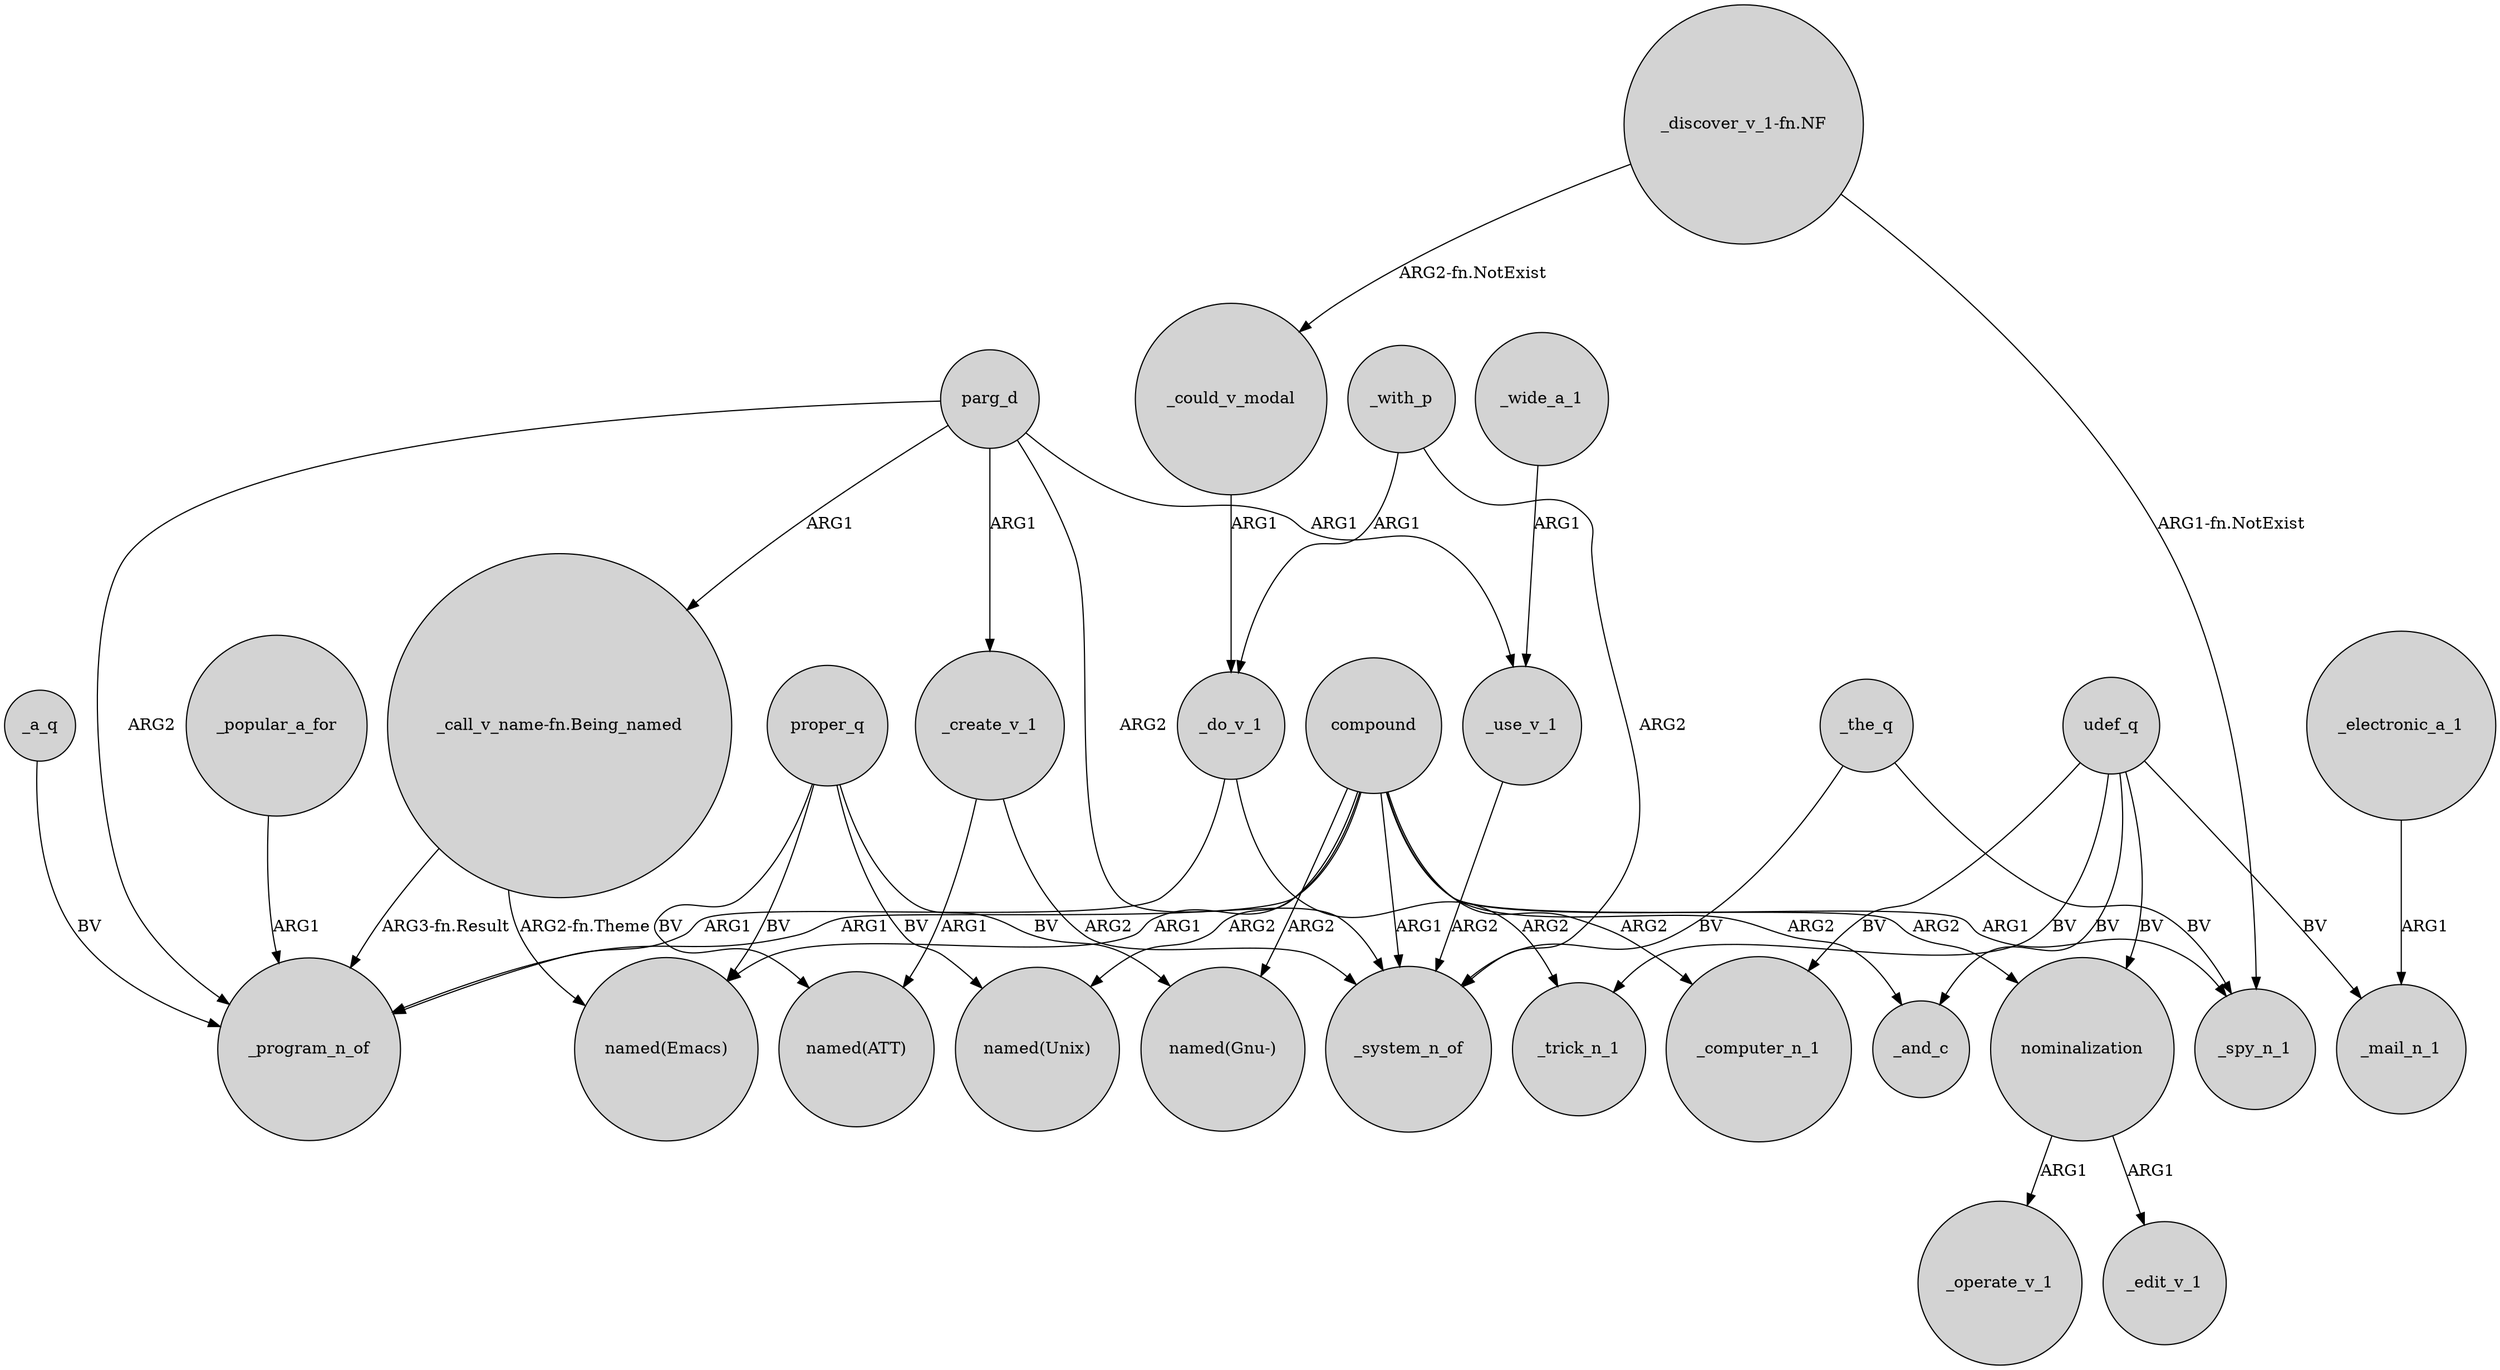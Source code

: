 digraph {
	node [shape=circle style=filled]
	proper_q -> "named(Unix)" [label=BV]
	parg_d -> _use_v_1 [label=ARG1]
	_do_v_1 -> _trick_n_1 [label=ARG2]
	"_discover_v_1-fn.NF" -> _could_v_modal [label="ARG2-fn.NotExist"]
	nominalization -> _operate_v_1 [label=ARG1]
	_create_v_1 -> _system_n_of [label=ARG2]
	proper_q -> "named(Gnu-)" [label=BV]
	compound -> "named(Emacs)" [label=ARG1]
	compound -> _system_n_of [label=ARG1]
	parg_d -> _create_v_1 [label=ARG1]
	proper_q -> "named(Emacs)" [label=BV]
	parg_d -> _program_n_of [label=ARG2]
	compound -> nominalization [label=ARG2]
	parg_d -> "_call_v_name-fn.Being_named" [label=ARG1]
	proper_q -> "named(ATT)" [label=BV]
	_with_p -> _system_n_of [label=ARG2]
	udef_q -> _computer_n_1 [label=BV]
	"_call_v_name-fn.Being_named" -> _program_n_of [label="ARG3-fn.Result"]
	"_call_v_name-fn.Being_named" -> "named(Emacs)" [label="ARG2-fn.Theme"]
	compound -> _computer_n_1 [label=ARG2]
	parg_d -> _system_n_of [label=ARG2]
	_with_p -> _do_v_1 [label=ARG1]
	compound -> _and_c [label=ARG2]
	udef_q -> _mail_n_1 [label=BV]
	_could_v_modal -> _do_v_1 [label=ARG1]
	_the_q -> _spy_n_1 [label=BV]
	compound -> _spy_n_1 [label=ARG1]
	_a_q -> _program_n_of [label=BV]
	_wide_a_1 -> _use_v_1 [label=ARG1]
	compound -> "named(Gnu-)" [label=ARG2]
	compound -> "named(Unix)" [label=ARG2]
	udef_q -> nominalization [label=BV]
	_electronic_a_1 -> _mail_n_1 [label=ARG1]
	_create_v_1 -> "named(ATT)" [label=ARG1]
	udef_q -> _trick_n_1 [label=BV]
	_the_q -> _system_n_of [label=BV]
	compound -> _program_n_of [label=ARG1]
	"_discover_v_1-fn.NF" -> _spy_n_1 [label="ARG1-fn.NotExist"]
	_popular_a_for -> _program_n_of [label=ARG1]
	_use_v_1 -> _system_n_of [label=ARG2]
	udef_q -> _and_c [label=BV]
	_do_v_1 -> _program_n_of [label=ARG1]
	nominalization -> _edit_v_1 [label=ARG1]
}
